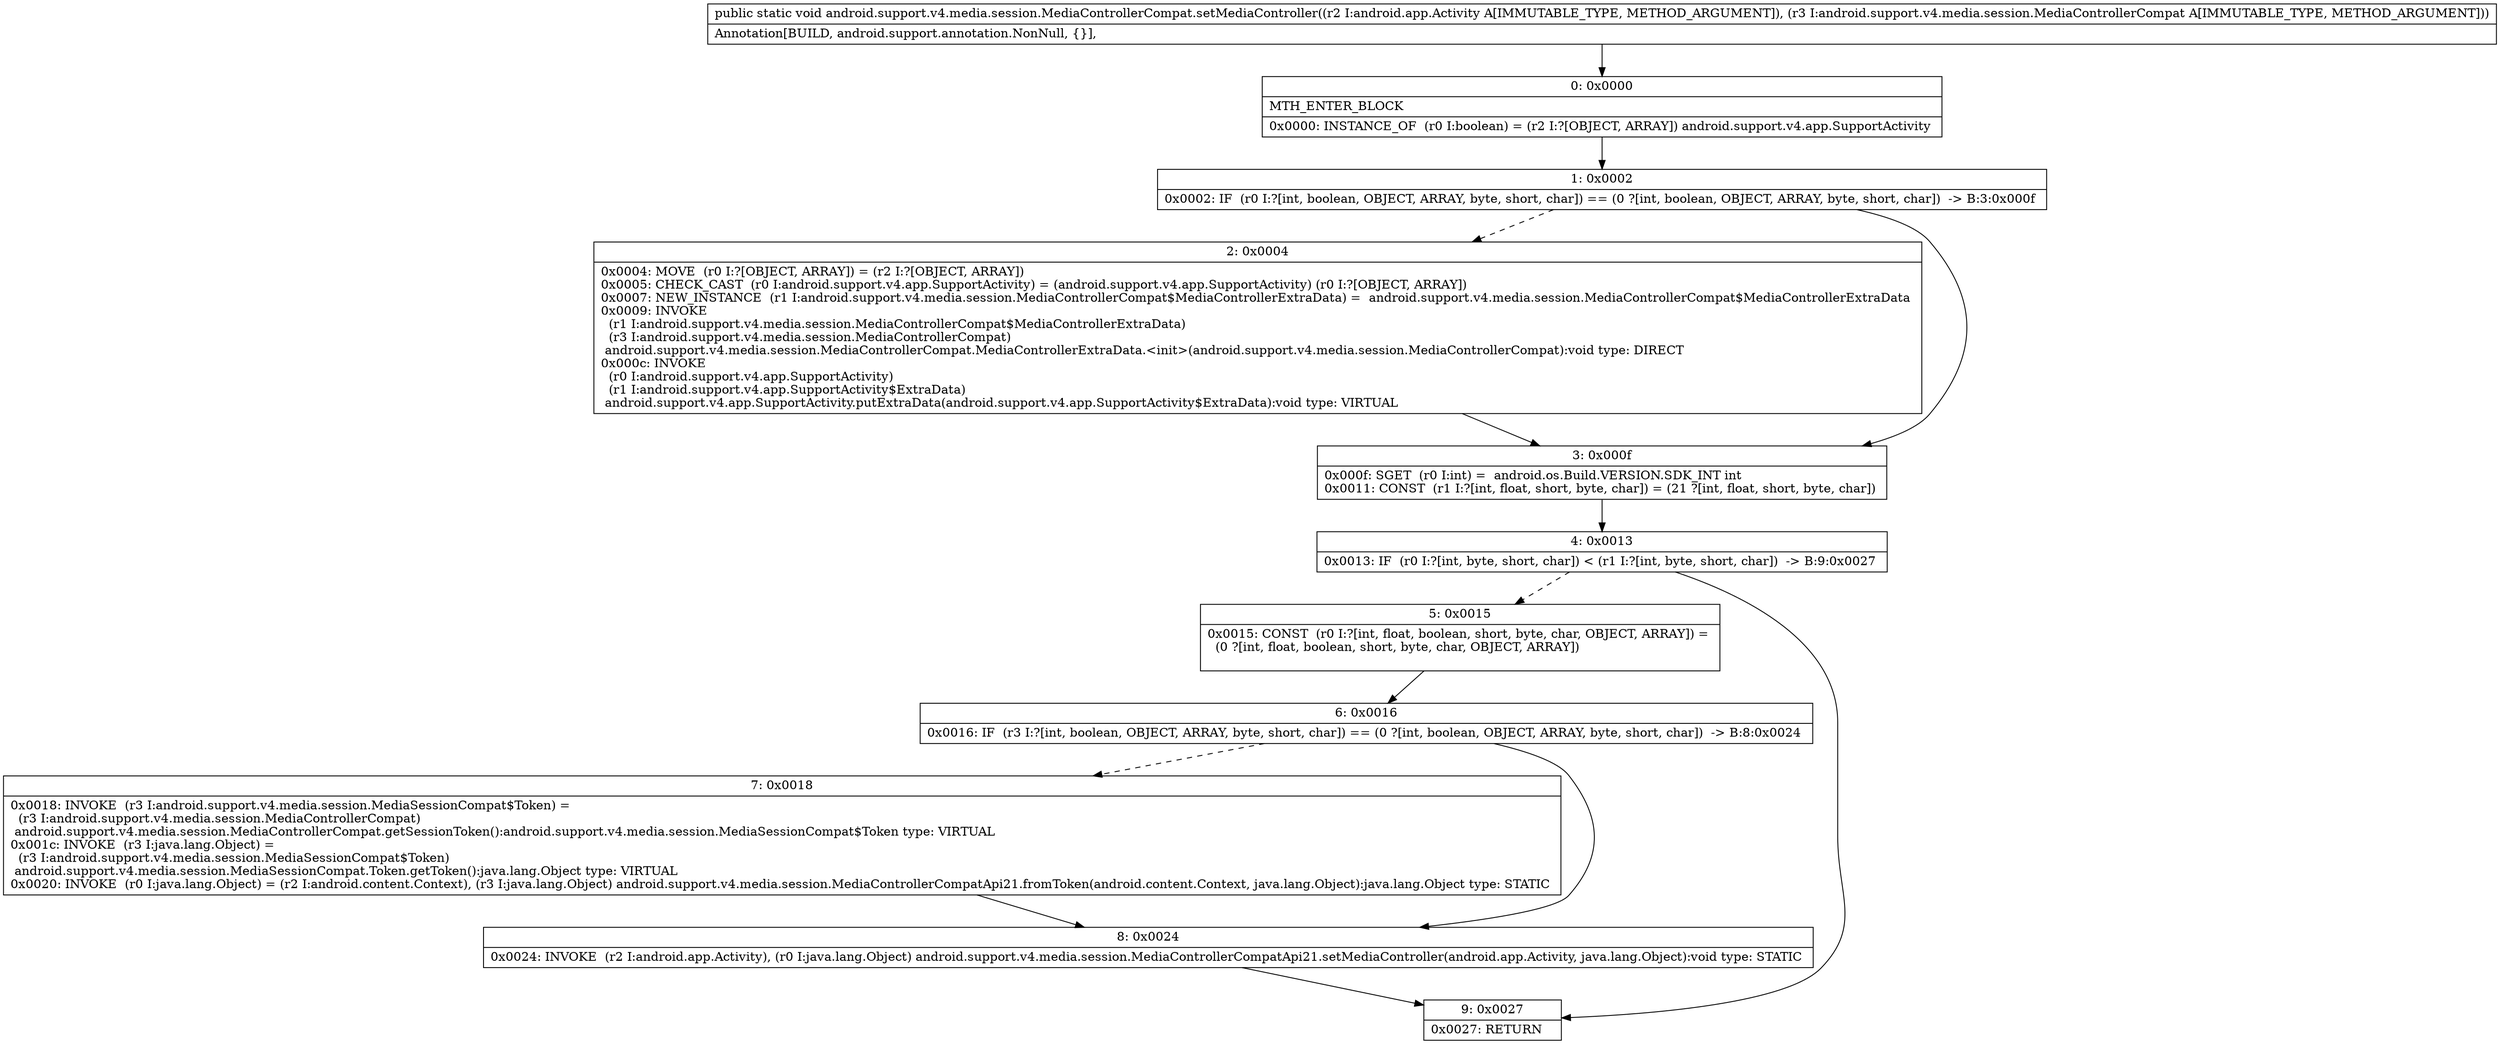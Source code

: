 digraph "CFG forandroid.support.v4.media.session.MediaControllerCompat.setMediaController(Landroid\/app\/Activity;Landroid\/support\/v4\/media\/session\/MediaControllerCompat;)V" {
Node_0 [shape=record,label="{0\:\ 0x0000|MTH_ENTER_BLOCK\l|0x0000: INSTANCE_OF  (r0 I:boolean) = (r2 I:?[OBJECT, ARRAY]) android.support.v4.app.SupportActivity \l}"];
Node_1 [shape=record,label="{1\:\ 0x0002|0x0002: IF  (r0 I:?[int, boolean, OBJECT, ARRAY, byte, short, char]) == (0 ?[int, boolean, OBJECT, ARRAY, byte, short, char])  \-\> B:3:0x000f \l}"];
Node_2 [shape=record,label="{2\:\ 0x0004|0x0004: MOVE  (r0 I:?[OBJECT, ARRAY]) = (r2 I:?[OBJECT, ARRAY]) \l0x0005: CHECK_CAST  (r0 I:android.support.v4.app.SupportActivity) = (android.support.v4.app.SupportActivity) (r0 I:?[OBJECT, ARRAY]) \l0x0007: NEW_INSTANCE  (r1 I:android.support.v4.media.session.MediaControllerCompat$MediaControllerExtraData) =  android.support.v4.media.session.MediaControllerCompat$MediaControllerExtraData \l0x0009: INVOKE  \l  (r1 I:android.support.v4.media.session.MediaControllerCompat$MediaControllerExtraData)\l  (r3 I:android.support.v4.media.session.MediaControllerCompat)\l android.support.v4.media.session.MediaControllerCompat.MediaControllerExtraData.\<init\>(android.support.v4.media.session.MediaControllerCompat):void type: DIRECT \l0x000c: INVOKE  \l  (r0 I:android.support.v4.app.SupportActivity)\l  (r1 I:android.support.v4.app.SupportActivity$ExtraData)\l android.support.v4.app.SupportActivity.putExtraData(android.support.v4.app.SupportActivity$ExtraData):void type: VIRTUAL \l}"];
Node_3 [shape=record,label="{3\:\ 0x000f|0x000f: SGET  (r0 I:int) =  android.os.Build.VERSION.SDK_INT int \l0x0011: CONST  (r1 I:?[int, float, short, byte, char]) = (21 ?[int, float, short, byte, char]) \l}"];
Node_4 [shape=record,label="{4\:\ 0x0013|0x0013: IF  (r0 I:?[int, byte, short, char]) \< (r1 I:?[int, byte, short, char])  \-\> B:9:0x0027 \l}"];
Node_5 [shape=record,label="{5\:\ 0x0015|0x0015: CONST  (r0 I:?[int, float, boolean, short, byte, char, OBJECT, ARRAY]) = \l  (0 ?[int, float, boolean, short, byte, char, OBJECT, ARRAY])\l \l}"];
Node_6 [shape=record,label="{6\:\ 0x0016|0x0016: IF  (r3 I:?[int, boolean, OBJECT, ARRAY, byte, short, char]) == (0 ?[int, boolean, OBJECT, ARRAY, byte, short, char])  \-\> B:8:0x0024 \l}"];
Node_7 [shape=record,label="{7\:\ 0x0018|0x0018: INVOKE  (r3 I:android.support.v4.media.session.MediaSessionCompat$Token) = \l  (r3 I:android.support.v4.media.session.MediaControllerCompat)\l android.support.v4.media.session.MediaControllerCompat.getSessionToken():android.support.v4.media.session.MediaSessionCompat$Token type: VIRTUAL \l0x001c: INVOKE  (r3 I:java.lang.Object) = \l  (r3 I:android.support.v4.media.session.MediaSessionCompat$Token)\l android.support.v4.media.session.MediaSessionCompat.Token.getToken():java.lang.Object type: VIRTUAL \l0x0020: INVOKE  (r0 I:java.lang.Object) = (r2 I:android.content.Context), (r3 I:java.lang.Object) android.support.v4.media.session.MediaControllerCompatApi21.fromToken(android.content.Context, java.lang.Object):java.lang.Object type: STATIC \l}"];
Node_8 [shape=record,label="{8\:\ 0x0024|0x0024: INVOKE  (r2 I:android.app.Activity), (r0 I:java.lang.Object) android.support.v4.media.session.MediaControllerCompatApi21.setMediaController(android.app.Activity, java.lang.Object):void type: STATIC \l}"];
Node_9 [shape=record,label="{9\:\ 0x0027|0x0027: RETURN   \l}"];
MethodNode[shape=record,label="{public static void android.support.v4.media.session.MediaControllerCompat.setMediaController((r2 I:android.app.Activity A[IMMUTABLE_TYPE, METHOD_ARGUMENT]), (r3 I:android.support.v4.media.session.MediaControllerCompat A[IMMUTABLE_TYPE, METHOD_ARGUMENT]))  | Annotation[BUILD, android.support.annotation.NonNull, \{\}], \l}"];
MethodNode -> Node_0;
Node_0 -> Node_1;
Node_1 -> Node_2[style=dashed];
Node_1 -> Node_3;
Node_2 -> Node_3;
Node_3 -> Node_4;
Node_4 -> Node_5[style=dashed];
Node_4 -> Node_9;
Node_5 -> Node_6;
Node_6 -> Node_7[style=dashed];
Node_6 -> Node_8;
Node_7 -> Node_8;
Node_8 -> Node_9;
}

